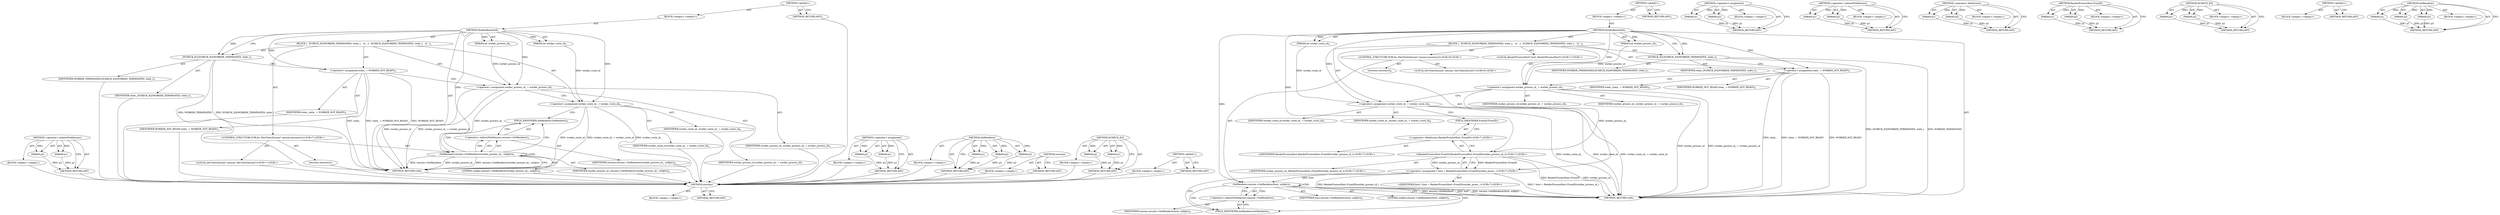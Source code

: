 digraph "&lt;global&gt;" {
vulnerable_84 [label=<(METHOD,sessions)>];
vulnerable_85 [label=<(BLOCK,&lt;empty&gt;,&lt;empty&gt;)>];
vulnerable_86 [label=<(METHOD_RETURN,ANY)>];
vulnerable_6 [label=<(METHOD,&lt;global&gt;)<SUB>1</SUB>>];
vulnerable_7 [label=<(BLOCK,&lt;empty&gt;,&lt;empty&gt;)<SUB>1</SUB>>];
vulnerable_8 [label=<(METHOD,WorkerRestarted)<SUB>1</SUB>>];
vulnerable_9 [label=<(PARAM,int worker_process_id)<SUB>1</SUB>>];
vulnerable_10 [label=<(PARAM,int worker_route_id)<SUB>2</SUB>>];
vulnerable_11 [label=<(BLOCK,{
  DCHECK_EQ(WORKER_TERMINATED, state_);
   st...,{
  DCHECK_EQ(WORKER_TERMINATED, state_);
   st...)<SUB>2</SUB>>];
vulnerable_12 [label=<(DCHECK_EQ,DCHECK_EQ(WORKER_TERMINATED, state_))<SUB>3</SUB>>];
vulnerable_13 [label=<(IDENTIFIER,WORKER_TERMINATED,DCHECK_EQ(WORKER_TERMINATED, state_))<SUB>3</SUB>>];
vulnerable_14 [label=<(IDENTIFIER,state_,DCHECK_EQ(WORKER_TERMINATED, state_))<SUB>3</SUB>>];
vulnerable_15 [label=<(&lt;operator&gt;.assignment,state_ = WORKER_NOT_READY)<SUB>4</SUB>>];
vulnerable_16 [label=<(IDENTIFIER,state_,state_ = WORKER_NOT_READY)<SUB>4</SUB>>];
vulnerable_17 [label=<(IDENTIFIER,WORKER_NOT_READY,state_ = WORKER_NOT_READY)<SUB>4</SUB>>];
vulnerable_18 [label=<(&lt;operator&gt;.assignment,worker_process_id_ = worker_process_id)<SUB>5</SUB>>];
vulnerable_19 [label=<(IDENTIFIER,worker_process_id_,worker_process_id_ = worker_process_id)<SUB>5</SUB>>];
vulnerable_20 [label=<(IDENTIFIER,worker_process_id,worker_process_id_ = worker_process_id)<SUB>5</SUB>>];
vulnerable_21 [label=<(&lt;operator&gt;.assignment,worker_route_id_ = worker_route_id)<SUB>6</SUB>>];
vulnerable_22 [label=<(IDENTIFIER,worker_route_id_,worker_route_id_ = worker_route_id)<SUB>6</SUB>>];
vulnerable_23 [label=<(IDENTIFIER,worker_route_id,worker_route_id_ = worker_route_id)<SUB>6</SUB>>];
vulnerable_24 [label="<(LOCAL,RenderProcessHost* host: RenderProcessHost*)<SUB>7</SUB>>"];
vulnerable_25 [label="<(&lt;operator&gt;.assignment,* host = RenderProcessHost::FromID(worker_proce...)<SUB>7</SUB>>"];
vulnerable_26 [label="<(IDENTIFIER,host,* host = RenderProcessHost::FromID(worker_proce...)<SUB>7</SUB>>"];
vulnerable_27 [label="<(RenderProcessHost.FromID,RenderProcessHost::FromID(worker_process_id_))<SUB>7</SUB>>"];
vulnerable_28 [label="<(&lt;operator&gt;.fieldAccess,RenderProcessHost::FromID)<SUB>7</SUB>>"];
vulnerable_29 [label="<(IDENTIFIER,RenderProcessHost,RenderProcessHost::FromID(worker_process_id_))<SUB>7</SUB>>"];
vulnerable_30 [label=<(FIELD_IDENTIFIER,FromID,FromID)<SUB>7</SUB>>];
vulnerable_31 [label="<(IDENTIFIER,worker_process_id_,RenderProcessHost::FromID(worker_process_id_))<SUB>7</SUB>>"];
vulnerable_32 [label="<(CONTROL_STRUCTURE,FOR,for (DevToolsSession* session:sessions()))<SUB>8</SUB>>"];
vulnerable_33 [label=<(sessions,sessions())<SUB>8</SUB>>];
vulnerable_34 [label="<(LOCAL,DevToolsSession* session: DevToolsSession*)<SUB>8</SUB>>"];
vulnerable_35 [label=<(SetRenderer,session-&gt;SetRenderer(host, nullptr))<SUB>9</SUB>>];
vulnerable_36 [label=<(&lt;operator&gt;.indirectFieldAccess,session-&gt;SetRenderer)<SUB>9</SUB>>];
vulnerable_37 [label=<(IDENTIFIER,session,session-&gt;SetRenderer(host, nullptr))<SUB>9</SUB>>];
vulnerable_38 [label=<(FIELD_IDENTIFIER,SetRenderer,SetRenderer)<SUB>9</SUB>>];
vulnerable_39 [label=<(IDENTIFIER,host,session-&gt;SetRenderer(host, nullptr))<SUB>9</SUB>>];
vulnerable_40 [label=<(LITERAL,nullptr,session-&gt;SetRenderer(host, nullptr))<SUB>9</SUB>>];
vulnerable_41 [label=<(METHOD_RETURN,void)<SUB>1</SUB>>];
vulnerable_43 [label=<(METHOD_RETURN,ANY)<SUB>1</SUB>>];
vulnerable_69 [label=<(METHOD,&lt;operator&gt;.assignment)>];
vulnerable_70 [label=<(PARAM,p1)>];
vulnerable_71 [label=<(PARAM,p2)>];
vulnerable_72 [label=<(BLOCK,&lt;empty&gt;,&lt;empty&gt;)>];
vulnerable_73 [label=<(METHOD_RETURN,ANY)>];
vulnerable_93 [label=<(METHOD,&lt;operator&gt;.indirectFieldAccess)>];
vulnerable_94 [label=<(PARAM,p1)>];
vulnerable_95 [label=<(PARAM,p2)>];
vulnerable_96 [label=<(BLOCK,&lt;empty&gt;,&lt;empty&gt;)>];
vulnerable_97 [label=<(METHOD_RETURN,ANY)>];
vulnerable_79 [label=<(METHOD,&lt;operator&gt;.fieldAccess)>];
vulnerable_80 [label=<(PARAM,p1)>];
vulnerable_81 [label=<(PARAM,p2)>];
vulnerable_82 [label=<(BLOCK,&lt;empty&gt;,&lt;empty&gt;)>];
vulnerable_83 [label=<(METHOD_RETURN,ANY)>];
vulnerable_74 [label=<(METHOD,RenderProcessHost.FromID)>];
vulnerable_75 [label=<(PARAM,p1)>];
vulnerable_76 [label=<(PARAM,p2)>];
vulnerable_77 [label=<(BLOCK,&lt;empty&gt;,&lt;empty&gt;)>];
vulnerable_78 [label=<(METHOD_RETURN,ANY)>];
vulnerable_64 [label=<(METHOD,DCHECK_EQ)>];
vulnerable_65 [label=<(PARAM,p1)>];
vulnerable_66 [label=<(PARAM,p2)>];
vulnerable_67 [label=<(BLOCK,&lt;empty&gt;,&lt;empty&gt;)>];
vulnerable_68 [label=<(METHOD_RETURN,ANY)>];
vulnerable_58 [label=<(METHOD,&lt;global&gt;)<SUB>1</SUB>>];
vulnerable_59 [label=<(BLOCK,&lt;empty&gt;,&lt;empty&gt;)>];
vulnerable_60 [label=<(METHOD_RETURN,ANY)>];
vulnerable_87 [label=<(METHOD,SetRenderer)>];
vulnerable_88 [label=<(PARAM,p1)>];
vulnerable_89 [label=<(PARAM,p2)>];
vulnerable_90 [label=<(PARAM,p3)>];
vulnerable_91 [label=<(BLOCK,&lt;empty&gt;,&lt;empty&gt;)>];
vulnerable_92 [label=<(METHOD_RETURN,ANY)>];
fixed_73 [label=<(METHOD,&lt;operator&gt;.indirectFieldAccess)>];
fixed_74 [label=<(PARAM,p1)>];
fixed_75 [label=<(PARAM,p2)>];
fixed_76 [label=<(BLOCK,&lt;empty&gt;,&lt;empty&gt;)>];
fixed_77 [label=<(METHOD_RETURN,ANY)>];
fixed_6 [label=<(METHOD,&lt;global&gt;)<SUB>1</SUB>>];
fixed_7 [label=<(BLOCK,&lt;empty&gt;,&lt;empty&gt;)<SUB>1</SUB>>];
fixed_8 [label=<(METHOD,WorkerRestarted)<SUB>1</SUB>>];
fixed_9 [label=<(PARAM,int worker_process_id)<SUB>1</SUB>>];
fixed_10 [label=<(PARAM,int worker_route_id)<SUB>2</SUB>>];
fixed_11 [label=<(BLOCK,{
  DCHECK_EQ(WORKER_TERMINATED, state_);
   st...,{
  DCHECK_EQ(WORKER_TERMINATED, state_);
   st...)<SUB>2</SUB>>];
fixed_12 [label=<(DCHECK_EQ,DCHECK_EQ(WORKER_TERMINATED, state_))<SUB>3</SUB>>];
fixed_13 [label=<(IDENTIFIER,WORKER_TERMINATED,DCHECK_EQ(WORKER_TERMINATED, state_))<SUB>3</SUB>>];
fixed_14 [label=<(IDENTIFIER,state_,DCHECK_EQ(WORKER_TERMINATED, state_))<SUB>3</SUB>>];
fixed_15 [label=<(&lt;operator&gt;.assignment,state_ = WORKER_NOT_READY)<SUB>4</SUB>>];
fixed_16 [label=<(IDENTIFIER,state_,state_ = WORKER_NOT_READY)<SUB>4</SUB>>];
fixed_17 [label=<(IDENTIFIER,WORKER_NOT_READY,state_ = WORKER_NOT_READY)<SUB>4</SUB>>];
fixed_18 [label=<(&lt;operator&gt;.assignment,worker_process_id_ = worker_process_id)<SUB>5</SUB>>];
fixed_19 [label=<(IDENTIFIER,worker_process_id_,worker_process_id_ = worker_process_id)<SUB>5</SUB>>];
fixed_20 [label=<(IDENTIFIER,worker_process_id,worker_process_id_ = worker_process_id)<SUB>5</SUB>>];
fixed_21 [label=<(&lt;operator&gt;.assignment,worker_route_id_ = worker_route_id)<SUB>6</SUB>>];
fixed_22 [label=<(IDENTIFIER,worker_route_id_,worker_route_id_ = worker_route_id)<SUB>6</SUB>>];
fixed_23 [label=<(IDENTIFIER,worker_route_id,worker_route_id_ = worker_route_id)<SUB>6</SUB>>];
fixed_24 [label="<(CONTROL_STRUCTURE,FOR,for (DevToolsSession* session:sessions()))<SUB>7</SUB>>"];
fixed_25 [label=<(sessions,sessions())<SUB>7</SUB>>];
fixed_26 [label="<(LOCAL,DevToolsSession* session: DevToolsSession*)<SUB>7</SUB>>"];
fixed_27 [label=<(SetRenderer,session-&gt;SetRenderer(worker_process_id_, nullptr))<SUB>8</SUB>>];
fixed_28 [label=<(&lt;operator&gt;.indirectFieldAccess,session-&gt;SetRenderer)<SUB>8</SUB>>];
fixed_29 [label=<(IDENTIFIER,session,session-&gt;SetRenderer(worker_process_id_, nullptr))<SUB>8</SUB>>];
fixed_30 [label=<(FIELD_IDENTIFIER,SetRenderer,SetRenderer)<SUB>8</SUB>>];
fixed_31 [label=<(IDENTIFIER,worker_process_id_,session-&gt;SetRenderer(worker_process_id_, nullptr))<SUB>8</SUB>>];
fixed_32 [label=<(LITERAL,nullptr,session-&gt;SetRenderer(worker_process_id_, nullptr))<SUB>8</SUB>>];
fixed_33 [label=<(METHOD_RETURN,void)<SUB>1</SUB>>];
fixed_35 [label=<(METHOD_RETURN,ANY)<SUB>1</SUB>>];
fixed_59 [label=<(METHOD,&lt;operator&gt;.assignment)>];
fixed_60 [label=<(PARAM,p1)>];
fixed_61 [label=<(PARAM,p2)>];
fixed_62 [label=<(BLOCK,&lt;empty&gt;,&lt;empty&gt;)>];
fixed_63 [label=<(METHOD_RETURN,ANY)>];
fixed_67 [label=<(METHOD,SetRenderer)>];
fixed_68 [label=<(PARAM,p1)>];
fixed_69 [label=<(PARAM,p2)>];
fixed_70 [label=<(PARAM,p3)>];
fixed_71 [label=<(BLOCK,&lt;empty&gt;,&lt;empty&gt;)>];
fixed_72 [label=<(METHOD_RETURN,ANY)>];
fixed_64 [label=<(METHOD,sessions)>];
fixed_65 [label=<(BLOCK,&lt;empty&gt;,&lt;empty&gt;)>];
fixed_66 [label=<(METHOD_RETURN,ANY)>];
fixed_54 [label=<(METHOD,DCHECK_EQ)>];
fixed_55 [label=<(PARAM,p1)>];
fixed_56 [label=<(PARAM,p2)>];
fixed_57 [label=<(BLOCK,&lt;empty&gt;,&lt;empty&gt;)>];
fixed_58 [label=<(METHOD_RETURN,ANY)>];
fixed_48 [label=<(METHOD,&lt;global&gt;)<SUB>1</SUB>>];
fixed_49 [label=<(BLOCK,&lt;empty&gt;,&lt;empty&gt;)>];
fixed_50 [label=<(METHOD_RETURN,ANY)>];
vulnerable_84 -> vulnerable_85  [key=0, label="AST: "];
vulnerable_84 -> vulnerable_86  [key=0, label="AST: "];
vulnerable_84 -> vulnerable_86  [key=1, label="CFG: "];
vulnerable_6 -> vulnerable_7  [key=0, label="AST: "];
vulnerable_6 -> vulnerable_43  [key=0, label="AST: "];
vulnerable_6 -> vulnerable_43  [key=1, label="CFG: "];
vulnerable_7 -> vulnerable_8  [key=0, label="AST: "];
vulnerable_8 -> vulnerable_9  [key=0, label="AST: "];
vulnerable_8 -> vulnerable_9  [key=1, label="DDG: "];
vulnerable_8 -> vulnerable_10  [key=0, label="AST: "];
vulnerable_8 -> vulnerable_10  [key=1, label="DDG: "];
vulnerable_8 -> vulnerable_11  [key=0, label="AST: "];
vulnerable_8 -> vulnerable_41  [key=0, label="AST: "];
vulnerable_8 -> vulnerable_12  [key=0, label="CFG: "];
vulnerable_8 -> vulnerable_12  [key=1, label="DDG: "];
vulnerable_8 -> vulnerable_15  [key=0, label="DDG: "];
vulnerable_8 -> vulnerable_18  [key=0, label="DDG: "];
vulnerable_8 -> vulnerable_21  [key=0, label="DDG: "];
vulnerable_8 -> vulnerable_27  [key=0, label="DDG: "];
vulnerable_8 -> vulnerable_35  [key=0, label="DDG: "];
vulnerable_9 -> vulnerable_18  [key=0, label="DDG: worker_process_id"];
vulnerable_10 -> vulnerable_21  [key=0, label="DDG: worker_route_id"];
vulnerable_11 -> vulnerable_12  [key=0, label="AST: "];
vulnerable_11 -> vulnerable_15  [key=0, label="AST: "];
vulnerable_11 -> vulnerable_18  [key=0, label="AST: "];
vulnerable_11 -> vulnerable_21  [key=0, label="AST: "];
vulnerable_11 -> vulnerable_24  [key=0, label="AST: "];
vulnerable_11 -> vulnerable_25  [key=0, label="AST: "];
vulnerable_11 -> vulnerable_32  [key=0, label="AST: "];
vulnerable_12 -> vulnerable_13  [key=0, label="AST: "];
vulnerable_12 -> vulnerable_14  [key=0, label="AST: "];
vulnerable_12 -> vulnerable_15  [key=0, label="CFG: "];
vulnerable_12 -> vulnerable_41  [key=0, label="DDG: DCHECK_EQ(WORKER_TERMINATED, state_)"];
vulnerable_12 -> vulnerable_41  [key=1, label="DDG: WORKER_TERMINATED"];
vulnerable_15 -> vulnerable_16  [key=0, label="AST: "];
vulnerable_15 -> vulnerable_17  [key=0, label="AST: "];
vulnerable_15 -> vulnerable_18  [key=0, label="CFG: "];
vulnerable_15 -> vulnerable_41  [key=0, label="DDG: state_"];
vulnerable_15 -> vulnerable_41  [key=1, label="DDG: state_ = WORKER_NOT_READY"];
vulnerable_15 -> vulnerable_41  [key=2, label="DDG: WORKER_NOT_READY"];
vulnerable_18 -> vulnerable_19  [key=0, label="AST: "];
vulnerable_18 -> vulnerable_20  [key=0, label="AST: "];
vulnerable_18 -> vulnerable_21  [key=0, label="CFG: "];
vulnerable_18 -> vulnerable_41  [key=0, label="DDG: worker_process_id"];
vulnerable_18 -> vulnerable_41  [key=1, label="DDG: worker_process_id_ = worker_process_id"];
vulnerable_18 -> vulnerable_27  [key=0, label="DDG: worker_process_id_"];
vulnerable_21 -> vulnerable_22  [key=0, label="AST: "];
vulnerable_21 -> vulnerable_23  [key=0, label="AST: "];
vulnerable_21 -> vulnerable_30  [key=0, label="CFG: "];
vulnerable_21 -> vulnerable_41  [key=0, label="DDG: worker_route_id"];
vulnerable_21 -> vulnerable_41  [key=1, label="DDG: worker_route_id_ = worker_route_id"];
vulnerable_21 -> vulnerable_41  [key=2, label="DDG: worker_route_id_"];
vulnerable_25 -> vulnerable_26  [key=0, label="AST: "];
vulnerable_25 -> vulnerable_27  [key=0, label="AST: "];
vulnerable_25 -> vulnerable_38  [key=0, label="CFG: "];
vulnerable_25 -> vulnerable_41  [key=0, label="DDG: RenderProcessHost::FromID(worker_process_id_)"];
vulnerable_25 -> vulnerable_41  [key=1, label="DDG: * host = RenderProcessHost::FromID(worker_process_id_)"];
vulnerable_25 -> vulnerable_35  [key=0, label="DDG: host"];
vulnerable_27 -> vulnerable_28  [key=0, label="AST: "];
vulnerable_27 -> vulnerable_31  [key=0, label="AST: "];
vulnerable_27 -> vulnerable_25  [key=0, label="CFG: "];
vulnerable_27 -> vulnerable_25  [key=1, label="DDG: RenderProcessHost::FromID"];
vulnerable_27 -> vulnerable_25  [key=2, label="DDG: worker_process_id_"];
vulnerable_27 -> vulnerable_41  [key=0, label="DDG: RenderProcessHost::FromID"];
vulnerable_27 -> vulnerable_41  [key=1, label="DDG: worker_process_id_"];
vulnerable_28 -> vulnerable_29  [key=0, label="AST: "];
vulnerable_28 -> vulnerable_30  [key=0, label="AST: "];
vulnerable_28 -> vulnerable_27  [key=0, label="CFG: "];
vulnerable_30 -> vulnerable_28  [key=0, label="CFG: "];
vulnerable_32 -> vulnerable_33  [key=0, label="AST: "];
vulnerable_32 -> vulnerable_34  [key=0, label="AST: "];
vulnerable_32 -> vulnerable_35  [key=0, label="AST: "];
vulnerable_35 -> vulnerable_36  [key=0, label="AST: "];
vulnerable_35 -> vulnerable_36  [key=1, label="CDG: "];
vulnerable_35 -> vulnerable_39  [key=0, label="AST: "];
vulnerable_35 -> vulnerable_40  [key=0, label="AST: "];
vulnerable_35 -> vulnerable_41  [key=0, label="CFG: "];
vulnerable_35 -> vulnerable_41  [key=1, label="DDG: session-&gt;SetRenderer"];
vulnerable_35 -> vulnerable_41  [key=2, label="DDG: host"];
vulnerable_35 -> vulnerable_41  [key=3, label="DDG: session-&gt;SetRenderer(host, nullptr)"];
vulnerable_35 -> vulnerable_38  [key=0, label="CFG: "];
vulnerable_35 -> vulnerable_38  [key=1, label="CDG: "];
vulnerable_35 -> vulnerable_35  [key=0, label="CDG: "];
vulnerable_36 -> vulnerable_37  [key=0, label="AST: "];
vulnerable_36 -> vulnerable_38  [key=0, label="AST: "];
vulnerable_36 -> vulnerable_35  [key=0, label="CFG: "];
vulnerable_38 -> vulnerable_36  [key=0, label="CFG: "];
vulnerable_69 -> vulnerable_70  [key=0, label="AST: "];
vulnerable_69 -> vulnerable_70  [key=1, label="DDG: "];
vulnerable_69 -> vulnerable_72  [key=0, label="AST: "];
vulnerable_69 -> vulnerable_71  [key=0, label="AST: "];
vulnerable_69 -> vulnerable_71  [key=1, label="DDG: "];
vulnerable_69 -> vulnerable_73  [key=0, label="AST: "];
vulnerable_69 -> vulnerable_73  [key=1, label="CFG: "];
vulnerable_70 -> vulnerable_73  [key=0, label="DDG: p1"];
vulnerable_71 -> vulnerable_73  [key=0, label="DDG: p2"];
vulnerable_93 -> vulnerable_94  [key=0, label="AST: "];
vulnerable_93 -> vulnerable_94  [key=1, label="DDG: "];
vulnerable_93 -> vulnerable_96  [key=0, label="AST: "];
vulnerable_93 -> vulnerable_95  [key=0, label="AST: "];
vulnerable_93 -> vulnerable_95  [key=1, label="DDG: "];
vulnerable_93 -> vulnerable_97  [key=0, label="AST: "];
vulnerable_93 -> vulnerable_97  [key=1, label="CFG: "];
vulnerable_94 -> vulnerable_97  [key=0, label="DDG: p1"];
vulnerable_95 -> vulnerable_97  [key=0, label="DDG: p2"];
vulnerable_79 -> vulnerable_80  [key=0, label="AST: "];
vulnerable_79 -> vulnerable_80  [key=1, label="DDG: "];
vulnerable_79 -> vulnerable_82  [key=0, label="AST: "];
vulnerable_79 -> vulnerable_81  [key=0, label="AST: "];
vulnerable_79 -> vulnerable_81  [key=1, label="DDG: "];
vulnerable_79 -> vulnerable_83  [key=0, label="AST: "];
vulnerable_79 -> vulnerable_83  [key=1, label="CFG: "];
vulnerable_80 -> vulnerable_83  [key=0, label="DDG: p1"];
vulnerable_81 -> vulnerable_83  [key=0, label="DDG: p2"];
vulnerable_74 -> vulnerable_75  [key=0, label="AST: "];
vulnerable_74 -> vulnerable_75  [key=1, label="DDG: "];
vulnerable_74 -> vulnerable_77  [key=0, label="AST: "];
vulnerable_74 -> vulnerable_76  [key=0, label="AST: "];
vulnerable_74 -> vulnerable_76  [key=1, label="DDG: "];
vulnerable_74 -> vulnerable_78  [key=0, label="AST: "];
vulnerable_74 -> vulnerable_78  [key=1, label="CFG: "];
vulnerable_75 -> vulnerable_78  [key=0, label="DDG: p1"];
vulnerable_76 -> vulnerable_78  [key=0, label="DDG: p2"];
vulnerable_64 -> vulnerable_65  [key=0, label="AST: "];
vulnerable_64 -> vulnerable_65  [key=1, label="DDG: "];
vulnerable_64 -> vulnerable_67  [key=0, label="AST: "];
vulnerable_64 -> vulnerable_66  [key=0, label="AST: "];
vulnerable_64 -> vulnerable_66  [key=1, label="DDG: "];
vulnerable_64 -> vulnerable_68  [key=0, label="AST: "];
vulnerable_64 -> vulnerable_68  [key=1, label="CFG: "];
vulnerable_65 -> vulnerable_68  [key=0, label="DDG: p1"];
vulnerable_66 -> vulnerable_68  [key=0, label="DDG: p2"];
vulnerable_58 -> vulnerable_59  [key=0, label="AST: "];
vulnerable_58 -> vulnerable_60  [key=0, label="AST: "];
vulnerable_58 -> vulnerable_60  [key=1, label="CFG: "];
vulnerable_87 -> vulnerable_88  [key=0, label="AST: "];
vulnerable_87 -> vulnerable_88  [key=1, label="DDG: "];
vulnerable_87 -> vulnerable_91  [key=0, label="AST: "];
vulnerable_87 -> vulnerable_89  [key=0, label="AST: "];
vulnerable_87 -> vulnerable_89  [key=1, label="DDG: "];
vulnerable_87 -> vulnerable_92  [key=0, label="AST: "];
vulnerable_87 -> vulnerable_92  [key=1, label="CFG: "];
vulnerable_87 -> vulnerable_90  [key=0, label="AST: "];
vulnerable_87 -> vulnerable_90  [key=1, label="DDG: "];
vulnerable_88 -> vulnerable_92  [key=0, label="DDG: p1"];
vulnerable_89 -> vulnerable_92  [key=0, label="DDG: p2"];
vulnerable_90 -> vulnerable_92  [key=0, label="DDG: p3"];
fixed_73 -> fixed_74  [key=0, label="AST: "];
fixed_73 -> fixed_74  [key=1, label="DDG: "];
fixed_73 -> fixed_76  [key=0, label="AST: "];
fixed_73 -> fixed_75  [key=0, label="AST: "];
fixed_73 -> fixed_75  [key=1, label="DDG: "];
fixed_73 -> fixed_77  [key=0, label="AST: "];
fixed_73 -> fixed_77  [key=1, label="CFG: "];
fixed_74 -> fixed_77  [key=0, label="DDG: p1"];
fixed_75 -> fixed_77  [key=0, label="DDG: p2"];
fixed_76 -> vulnerable_84  [key=0];
fixed_77 -> vulnerable_84  [key=0];
fixed_6 -> fixed_7  [key=0, label="AST: "];
fixed_6 -> fixed_35  [key=0, label="AST: "];
fixed_6 -> fixed_35  [key=1, label="CFG: "];
fixed_7 -> fixed_8  [key=0, label="AST: "];
fixed_8 -> fixed_9  [key=0, label="AST: "];
fixed_8 -> fixed_9  [key=1, label="DDG: "];
fixed_8 -> fixed_10  [key=0, label="AST: "];
fixed_8 -> fixed_10  [key=1, label="DDG: "];
fixed_8 -> fixed_11  [key=0, label="AST: "];
fixed_8 -> fixed_33  [key=0, label="AST: "];
fixed_8 -> fixed_12  [key=0, label="CFG: "];
fixed_8 -> fixed_12  [key=1, label="DDG: "];
fixed_8 -> fixed_15  [key=0, label="DDG: "];
fixed_8 -> fixed_18  [key=0, label="DDG: "];
fixed_8 -> fixed_21  [key=0, label="DDG: "];
fixed_8 -> fixed_27  [key=0, label="DDG: "];
fixed_9 -> fixed_18  [key=0, label="DDG: worker_process_id"];
fixed_10 -> fixed_21  [key=0, label="DDG: worker_route_id"];
fixed_11 -> fixed_12  [key=0, label="AST: "];
fixed_11 -> fixed_15  [key=0, label="AST: "];
fixed_11 -> fixed_18  [key=0, label="AST: "];
fixed_11 -> fixed_21  [key=0, label="AST: "];
fixed_11 -> fixed_24  [key=0, label="AST: "];
fixed_12 -> fixed_13  [key=0, label="AST: "];
fixed_12 -> fixed_14  [key=0, label="AST: "];
fixed_12 -> fixed_15  [key=0, label="CFG: "];
fixed_12 -> fixed_33  [key=0, label="DDG: DCHECK_EQ(WORKER_TERMINATED, state_)"];
fixed_12 -> fixed_33  [key=1, label="DDG: WORKER_TERMINATED"];
fixed_13 -> vulnerable_84  [key=0];
fixed_14 -> vulnerable_84  [key=0];
fixed_15 -> fixed_16  [key=0, label="AST: "];
fixed_15 -> fixed_17  [key=0, label="AST: "];
fixed_15 -> fixed_18  [key=0, label="CFG: "];
fixed_15 -> fixed_33  [key=0, label="DDG: state_"];
fixed_15 -> fixed_33  [key=1, label="DDG: state_ = WORKER_NOT_READY"];
fixed_15 -> fixed_33  [key=2, label="DDG: WORKER_NOT_READY"];
fixed_16 -> vulnerable_84  [key=0];
fixed_17 -> vulnerable_84  [key=0];
fixed_18 -> fixed_19  [key=0, label="AST: "];
fixed_18 -> fixed_20  [key=0, label="AST: "];
fixed_18 -> fixed_21  [key=0, label="CFG: "];
fixed_18 -> fixed_33  [key=0, label="DDG: worker_process_id"];
fixed_18 -> fixed_33  [key=1, label="DDG: worker_process_id_ = worker_process_id"];
fixed_18 -> fixed_27  [key=0, label="DDG: worker_process_id_"];
fixed_19 -> vulnerable_84  [key=0];
fixed_20 -> vulnerable_84  [key=0];
fixed_21 -> fixed_22  [key=0, label="AST: "];
fixed_21 -> fixed_23  [key=0, label="AST: "];
fixed_21 -> fixed_30  [key=0, label="CFG: "];
fixed_21 -> fixed_33  [key=0, label="DDG: worker_route_id"];
fixed_21 -> fixed_33  [key=1, label="DDG: worker_route_id_ = worker_route_id"];
fixed_21 -> fixed_33  [key=2, label="DDG: worker_route_id_"];
fixed_22 -> vulnerable_84  [key=0];
fixed_23 -> vulnerable_84  [key=0];
fixed_24 -> fixed_25  [key=0, label="AST: "];
fixed_24 -> fixed_26  [key=0, label="AST: "];
fixed_24 -> fixed_27  [key=0, label="AST: "];
fixed_25 -> vulnerable_84  [key=0];
fixed_26 -> vulnerable_84  [key=0];
fixed_27 -> fixed_28  [key=0, label="AST: "];
fixed_27 -> fixed_28  [key=1, label="CDG: "];
fixed_27 -> fixed_31  [key=0, label="AST: "];
fixed_27 -> fixed_32  [key=0, label="AST: "];
fixed_27 -> fixed_33  [key=0, label="CFG: "];
fixed_27 -> fixed_33  [key=1, label="DDG: session-&gt;SetRenderer"];
fixed_27 -> fixed_33  [key=2, label="DDG: worker_process_id_"];
fixed_27 -> fixed_33  [key=3, label="DDG: session-&gt;SetRenderer(worker_process_id_, nullptr)"];
fixed_27 -> fixed_30  [key=0, label="CFG: "];
fixed_27 -> fixed_30  [key=1, label="CDG: "];
fixed_27 -> fixed_27  [key=0, label="CDG: "];
fixed_28 -> fixed_29  [key=0, label="AST: "];
fixed_28 -> fixed_30  [key=0, label="AST: "];
fixed_28 -> fixed_27  [key=0, label="CFG: "];
fixed_29 -> vulnerable_84  [key=0];
fixed_30 -> fixed_28  [key=0, label="CFG: "];
fixed_31 -> vulnerable_84  [key=0];
fixed_32 -> vulnerable_84  [key=0];
fixed_33 -> vulnerable_84  [key=0];
fixed_35 -> vulnerable_84  [key=0];
fixed_59 -> fixed_60  [key=0, label="AST: "];
fixed_59 -> fixed_60  [key=1, label="DDG: "];
fixed_59 -> fixed_62  [key=0, label="AST: "];
fixed_59 -> fixed_61  [key=0, label="AST: "];
fixed_59 -> fixed_61  [key=1, label="DDG: "];
fixed_59 -> fixed_63  [key=0, label="AST: "];
fixed_59 -> fixed_63  [key=1, label="CFG: "];
fixed_60 -> fixed_63  [key=0, label="DDG: p1"];
fixed_61 -> fixed_63  [key=0, label="DDG: p2"];
fixed_62 -> vulnerable_84  [key=0];
fixed_63 -> vulnerable_84  [key=0];
fixed_67 -> fixed_68  [key=0, label="AST: "];
fixed_67 -> fixed_68  [key=1, label="DDG: "];
fixed_67 -> fixed_71  [key=0, label="AST: "];
fixed_67 -> fixed_69  [key=0, label="AST: "];
fixed_67 -> fixed_69  [key=1, label="DDG: "];
fixed_67 -> fixed_72  [key=0, label="AST: "];
fixed_67 -> fixed_72  [key=1, label="CFG: "];
fixed_67 -> fixed_70  [key=0, label="AST: "];
fixed_67 -> fixed_70  [key=1, label="DDG: "];
fixed_68 -> fixed_72  [key=0, label="DDG: p1"];
fixed_69 -> fixed_72  [key=0, label="DDG: p2"];
fixed_70 -> fixed_72  [key=0, label="DDG: p3"];
fixed_71 -> vulnerable_84  [key=0];
fixed_72 -> vulnerable_84  [key=0];
fixed_64 -> fixed_65  [key=0, label="AST: "];
fixed_64 -> fixed_66  [key=0, label="AST: "];
fixed_64 -> fixed_66  [key=1, label="CFG: "];
fixed_65 -> vulnerable_84  [key=0];
fixed_66 -> vulnerable_84  [key=0];
fixed_54 -> fixed_55  [key=0, label="AST: "];
fixed_54 -> fixed_55  [key=1, label="DDG: "];
fixed_54 -> fixed_57  [key=0, label="AST: "];
fixed_54 -> fixed_56  [key=0, label="AST: "];
fixed_54 -> fixed_56  [key=1, label="DDG: "];
fixed_54 -> fixed_58  [key=0, label="AST: "];
fixed_54 -> fixed_58  [key=1, label="CFG: "];
fixed_55 -> fixed_58  [key=0, label="DDG: p1"];
fixed_56 -> fixed_58  [key=0, label="DDG: p2"];
fixed_57 -> vulnerable_84  [key=0];
fixed_58 -> vulnerable_84  [key=0];
fixed_48 -> fixed_49  [key=0, label="AST: "];
fixed_48 -> fixed_50  [key=0, label="AST: "];
fixed_48 -> fixed_50  [key=1, label="CFG: "];
fixed_49 -> vulnerable_84  [key=0];
fixed_50 -> vulnerable_84  [key=0];
}
